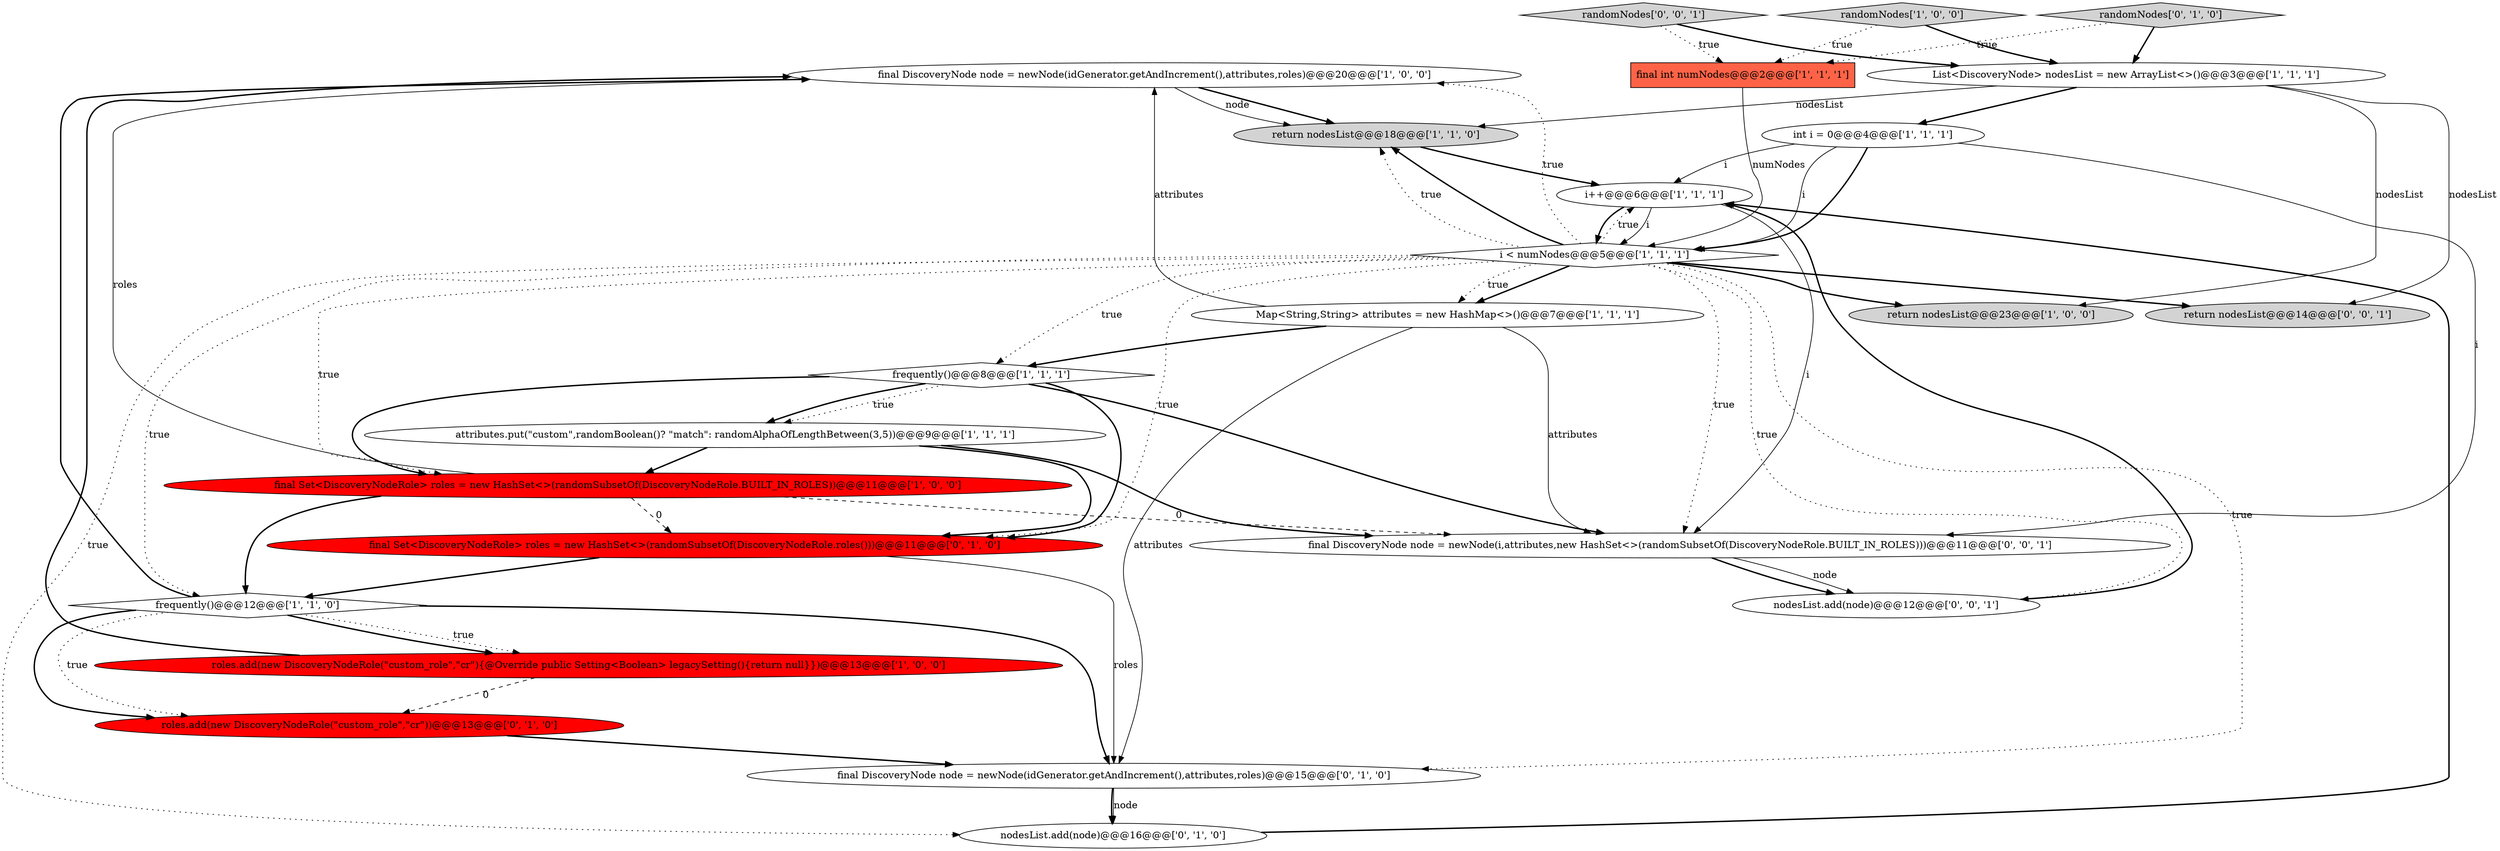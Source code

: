 digraph {
13 [style = filled, label = "final DiscoveryNode node = newNode(idGenerator.getAndIncrement(),attributes,roles)@@@20@@@['1', '0', '0']", fillcolor = white, shape = ellipse image = "AAA0AAABBB1BBB"];
16 [style = filled, label = "nodesList.add(node)@@@16@@@['0', '1', '0']", fillcolor = white, shape = ellipse image = "AAA0AAABBB2BBB"];
5 [style = filled, label = "frequently()@@@8@@@['1', '1', '1']", fillcolor = white, shape = diamond image = "AAA0AAABBB1BBB"];
22 [style = filled, label = "final DiscoveryNode node = newNode(i,attributes,new HashSet<>(randomSubsetOf(DiscoveryNodeRole.BUILT_IN_ROLES)))@@@11@@@['0', '0', '1']", fillcolor = white, shape = ellipse image = "AAA0AAABBB3BBB"];
7 [style = filled, label = "int i = 0@@@4@@@['1', '1', '1']", fillcolor = white, shape = ellipse image = "AAA0AAABBB1BBB"];
10 [style = filled, label = "return nodesList@@@23@@@['1', '0', '0']", fillcolor = lightgray, shape = ellipse image = "AAA0AAABBB1BBB"];
8 [style = filled, label = "randomNodes['1', '0', '0']", fillcolor = lightgray, shape = diamond image = "AAA0AAABBB1BBB"];
18 [style = filled, label = "final Set<DiscoveryNodeRole> roles = new HashSet<>(randomSubsetOf(DiscoveryNodeRole.roles()))@@@11@@@['0', '1', '0']", fillcolor = red, shape = ellipse image = "AAA1AAABBB2BBB"];
21 [style = filled, label = "nodesList.add(node)@@@12@@@['0', '0', '1']", fillcolor = white, shape = ellipse image = "AAA0AAABBB3BBB"];
3 [style = filled, label = "List<DiscoveryNode> nodesList = new ArrayList<>()@@@3@@@['1', '1', '1']", fillcolor = white, shape = ellipse image = "AAA0AAABBB1BBB"];
23 [style = filled, label = "return nodesList@@@14@@@['0', '0', '1']", fillcolor = lightgray, shape = ellipse image = "AAA0AAABBB3BBB"];
2 [style = filled, label = "final int numNodes@@@2@@@['1', '1', '1']", fillcolor = tomato, shape = box image = "AAA0AAABBB1BBB"];
14 [style = filled, label = "roles.add(new DiscoveryNodeRole(\"custom_role\",\"cr\"){@Override public Setting<Boolean> legacySetting(){return null}})@@@13@@@['1', '0', '0']", fillcolor = red, shape = ellipse image = "AAA1AAABBB1BBB"];
9 [style = filled, label = "Map<String,String> attributes = new HashMap<>()@@@7@@@['1', '1', '1']", fillcolor = white, shape = ellipse image = "AAA0AAABBB1BBB"];
1 [style = filled, label = "return nodesList@@@18@@@['1', '1', '0']", fillcolor = lightgray, shape = ellipse image = "AAA0AAABBB1BBB"];
0 [style = filled, label = "i < numNodes@@@5@@@['1', '1', '1']", fillcolor = white, shape = diamond image = "AAA0AAABBB1BBB"];
11 [style = filled, label = "frequently()@@@12@@@['1', '1', '0']", fillcolor = white, shape = diamond image = "AAA0AAABBB1BBB"];
20 [style = filled, label = "randomNodes['0', '0', '1']", fillcolor = lightgray, shape = diamond image = "AAA0AAABBB3BBB"];
17 [style = filled, label = "final DiscoveryNode node = newNode(idGenerator.getAndIncrement(),attributes,roles)@@@15@@@['0', '1', '0']", fillcolor = white, shape = ellipse image = "AAA0AAABBB2BBB"];
6 [style = filled, label = "final Set<DiscoveryNodeRole> roles = new HashSet<>(randomSubsetOf(DiscoveryNodeRole.BUILT_IN_ROLES))@@@11@@@['1', '0', '0']", fillcolor = red, shape = ellipse image = "AAA1AAABBB1BBB"];
4 [style = filled, label = "i++@@@6@@@['1', '1', '1']", fillcolor = white, shape = ellipse image = "AAA0AAABBB1BBB"];
12 [style = filled, label = "attributes.put(\"custom\",randomBoolean()? \"match\": randomAlphaOfLengthBetween(3,5))@@@9@@@['1', '1', '1']", fillcolor = white, shape = ellipse image = "AAA0AAABBB1BBB"];
19 [style = filled, label = "roles.add(new DiscoveryNodeRole(\"custom_role\",\"cr\"))@@@13@@@['0', '1', '0']", fillcolor = red, shape = ellipse image = "AAA1AAABBB2BBB"];
15 [style = filled, label = "randomNodes['0', '1', '0']", fillcolor = lightgray, shape = diamond image = "AAA0AAABBB2BBB"];
1->4 [style = bold, label=""];
0->9 [style = bold, label=""];
22->21 [style = solid, label="node"];
0->5 [style = dotted, label="true"];
0->13 [style = dotted, label="true"];
7->22 [style = solid, label="i"];
0->18 [style = dotted, label="true"];
11->14 [style = bold, label=""];
18->17 [style = solid, label="roles"];
8->2 [style = dotted, label="true"];
15->2 [style = dotted, label="true"];
18->11 [style = bold, label=""];
8->3 [style = bold, label=""];
0->4 [style = dotted, label="true"];
11->14 [style = dotted, label="true"];
3->10 [style = solid, label="nodesList"];
22->21 [style = bold, label=""];
7->0 [style = solid, label="i"];
7->0 [style = bold, label=""];
5->18 [style = bold, label=""];
19->17 [style = bold, label=""];
20->3 [style = bold, label=""];
5->12 [style = dotted, label="true"];
11->19 [style = bold, label=""];
15->3 [style = bold, label=""];
12->6 [style = bold, label=""];
0->6 [style = dotted, label="true"];
9->17 [style = solid, label="attributes"];
7->4 [style = solid, label="i"];
6->22 [style = dashed, label="0"];
13->1 [style = bold, label=""];
4->0 [style = bold, label=""];
0->22 [style = dotted, label="true"];
6->18 [style = dashed, label="0"];
9->22 [style = solid, label="attributes"];
0->10 [style = bold, label=""];
3->1 [style = solid, label="nodesList"];
0->23 [style = bold, label=""];
5->6 [style = bold, label=""];
2->0 [style = solid, label="numNodes"];
9->13 [style = solid, label="attributes"];
3->7 [style = bold, label=""];
5->12 [style = bold, label=""];
0->21 [style = dotted, label="true"];
0->1 [style = bold, label=""];
6->11 [style = bold, label=""];
11->13 [style = bold, label=""];
12->18 [style = bold, label=""];
13->1 [style = solid, label="node"];
3->23 [style = solid, label="nodesList"];
9->5 [style = bold, label=""];
17->16 [style = solid, label="node"];
4->0 [style = solid, label="i"];
6->13 [style = solid, label="roles"];
11->17 [style = bold, label=""];
0->17 [style = dotted, label="true"];
20->2 [style = dotted, label="true"];
11->19 [style = dotted, label="true"];
0->16 [style = dotted, label="true"];
14->19 [style = dashed, label="0"];
14->13 [style = bold, label=""];
16->4 [style = bold, label=""];
5->22 [style = bold, label=""];
0->9 [style = dotted, label="true"];
0->11 [style = dotted, label="true"];
12->22 [style = bold, label=""];
17->16 [style = bold, label=""];
0->1 [style = dotted, label="true"];
21->4 [style = bold, label=""];
4->22 [style = solid, label="i"];
}
